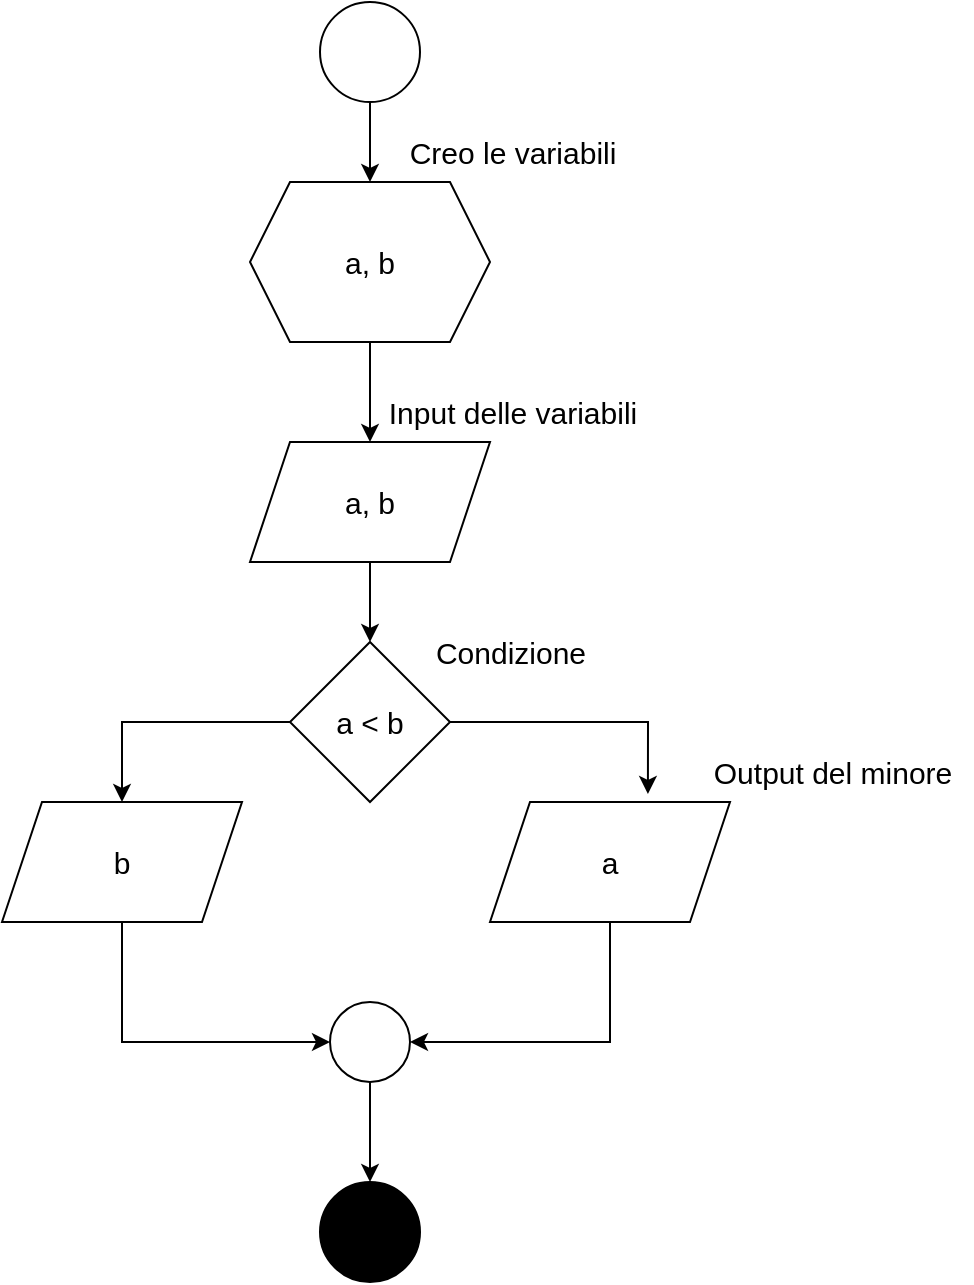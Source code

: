 <mxfile>
    <diagram id="OtAUe9GWImiPrSAiYgL1" name="Pagina-1">
        <mxGraphModel dx="1807" dy="1187" grid="1" gridSize="10" guides="1" tooltips="1" connect="1" arrows="1" fold="1" page="1" pageScale="1" pageWidth="827" pageHeight="1169" math="0" shadow="0">
            <root>
                <mxCell id="0"/>
                <mxCell id="1" parent="0"/>
                <mxCell id="4" value="" style="edgeStyle=none;html=1;fontSize=15;" edge="1" parent="1" source="2" target="3">
                    <mxGeometry relative="1" as="geometry"/>
                </mxCell>
                <mxCell id="2" value="" style="ellipse;whiteSpace=wrap;html=1;aspect=fixed;" vertex="1" parent="1">
                    <mxGeometry x="389" y="80" width="50" height="50" as="geometry"/>
                </mxCell>
                <mxCell id="7" value="" style="edgeStyle=none;html=1;fontSize=15;" edge="1" parent="1" source="3" target="6">
                    <mxGeometry relative="1" as="geometry"/>
                </mxCell>
                <mxCell id="3" value="a, b" style="shape=hexagon;perimeter=hexagonPerimeter2;whiteSpace=wrap;html=1;fixedSize=1;fontSize=15;" vertex="1" parent="1">
                    <mxGeometry x="354" y="170" width="120" height="80" as="geometry"/>
                </mxCell>
                <mxCell id="5" value="Creo le variabili" style="text;html=1;align=center;verticalAlign=middle;resizable=0;points=[];autosize=1;strokeColor=none;fillColor=none;fontSize=15;" vertex="1" parent="1">
                    <mxGeometry x="420" y="140" width="130" height="30" as="geometry"/>
                </mxCell>
                <mxCell id="9" value="" style="edgeStyle=none;html=1;fontSize=15;" edge="1" parent="1" source="6" target="8">
                    <mxGeometry relative="1" as="geometry"/>
                </mxCell>
                <mxCell id="6" value="a, b" style="shape=parallelogram;perimeter=parallelogramPerimeter;whiteSpace=wrap;html=1;fixedSize=1;fontSize=15;" vertex="1" parent="1">
                    <mxGeometry x="354" y="300" width="120" height="60" as="geometry"/>
                </mxCell>
                <mxCell id="14" style="edgeStyle=none;html=1;entryX=0.658;entryY=-0.067;entryDx=0;entryDy=0;entryPerimeter=0;fontSize=15;rounded=0;strokeColor=default;" edge="1" parent="1" source="8" target="10">
                    <mxGeometry relative="1" as="geometry">
                        <Array as="points">
                            <mxPoint x="553" y="440"/>
                        </Array>
                    </mxGeometry>
                </mxCell>
                <mxCell id="15" style="edgeStyle=none;rounded=0;html=1;entryX=0.5;entryY=0;entryDx=0;entryDy=0;strokeColor=default;fontSize=15;" edge="1" parent="1" source="8" target="11">
                    <mxGeometry relative="1" as="geometry">
                        <Array as="points">
                            <mxPoint x="290" y="440"/>
                        </Array>
                    </mxGeometry>
                </mxCell>
                <mxCell id="8" value="a &amp;lt; b" style="rhombus;whiteSpace=wrap;html=1;fontSize=15;" vertex="1" parent="1">
                    <mxGeometry x="374" y="400" width="80" height="80" as="geometry"/>
                </mxCell>
                <mxCell id="17" style="edgeStyle=none;rounded=0;html=1;entryX=1;entryY=0.5;entryDx=0;entryDy=0;strokeColor=default;fontSize=15;" edge="1" parent="1" source="10" target="16">
                    <mxGeometry relative="1" as="geometry">
                        <Array as="points">
                            <mxPoint x="534" y="600"/>
                        </Array>
                    </mxGeometry>
                </mxCell>
                <mxCell id="10" value="a" style="shape=parallelogram;perimeter=parallelogramPerimeter;whiteSpace=wrap;html=1;fixedSize=1;fontSize=15;" vertex="1" parent="1">
                    <mxGeometry x="474" y="480" width="120" height="60" as="geometry"/>
                </mxCell>
                <mxCell id="18" style="edgeStyle=none;rounded=0;html=1;entryX=0;entryY=0.5;entryDx=0;entryDy=0;strokeColor=default;fontSize=15;" edge="1" parent="1" source="11" target="16">
                    <mxGeometry relative="1" as="geometry">
                        <Array as="points">
                            <mxPoint x="290" y="600"/>
                        </Array>
                    </mxGeometry>
                </mxCell>
                <mxCell id="11" value="b" style="shape=parallelogram;perimeter=parallelogramPerimeter;whiteSpace=wrap;html=1;fixedSize=1;fontSize=15;" vertex="1" parent="1">
                    <mxGeometry x="230" y="480" width="120" height="60" as="geometry"/>
                </mxCell>
                <mxCell id="20" style="edgeStyle=none;rounded=0;html=1;strokeColor=default;fontSize=15;" edge="1" parent="1" source="16" target="19">
                    <mxGeometry relative="1" as="geometry"/>
                </mxCell>
                <mxCell id="16" value="" style="ellipse;whiteSpace=wrap;html=1;aspect=fixed;fontSize=15;" vertex="1" parent="1">
                    <mxGeometry x="394" y="580" width="40" height="40" as="geometry"/>
                </mxCell>
                <mxCell id="19" value="" style="ellipse;whiteSpace=wrap;html=1;aspect=fixed;fillColor=#000000;" vertex="1" parent="1">
                    <mxGeometry x="389" y="670" width="50" height="50" as="geometry"/>
                </mxCell>
                <mxCell id="21" value="Input delle variabili" style="text;html=1;align=center;verticalAlign=middle;resizable=0;points=[];autosize=1;strokeColor=none;fillColor=none;fontSize=15;" vertex="1" parent="1">
                    <mxGeometry x="410" y="270" width="150" height="30" as="geometry"/>
                </mxCell>
                <mxCell id="22" value="Condizione" style="text;html=1;align=center;verticalAlign=middle;resizable=0;points=[];autosize=1;strokeColor=none;fillColor=none;fontSize=15;" vertex="1" parent="1">
                    <mxGeometry x="434" y="390" width="100" height="30" as="geometry"/>
                </mxCell>
                <mxCell id="23" value="Output del minore" style="text;html=1;align=center;verticalAlign=middle;resizable=0;points=[];autosize=1;strokeColor=none;fillColor=none;fontSize=15;" vertex="1" parent="1">
                    <mxGeometry x="575" y="450" width="140" height="30" as="geometry"/>
                </mxCell>
            </root>
        </mxGraphModel>
    </diagram>
</mxfile>
